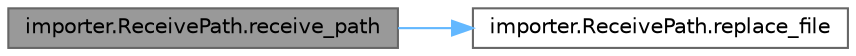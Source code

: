 digraph "importer.ReceivePath.receive_path"
{
 // LATEX_PDF_SIZE
  bgcolor="transparent";
  edge [fontname=Helvetica,fontsize=10,labelfontname=Helvetica,labelfontsize=10];
  node [fontname=Helvetica,fontsize=10,shape=box,height=0.2,width=0.4];
  rankdir="LR";
  Node1 [id="Node000001",label="importer.ReceivePath.receive_path",height=0.2,width=0.4,color="gray40", fillcolor="grey60", style="filled", fontcolor="black",tooltip=" "];
  Node1 -> Node2 [id="edge1_Node000001_Node000002",color="steelblue1",style="solid",tooltip=" "];
  Node2 [id="Node000002",label="importer.ReceivePath.replace_file",height=0.2,width=0.4,color="grey40", fillcolor="white", style="filled",URL="$namespaceimporter_1_1_receive_path.html#a59b883b05912f7b86ef411641f0182e8",tooltip=" "];
}
